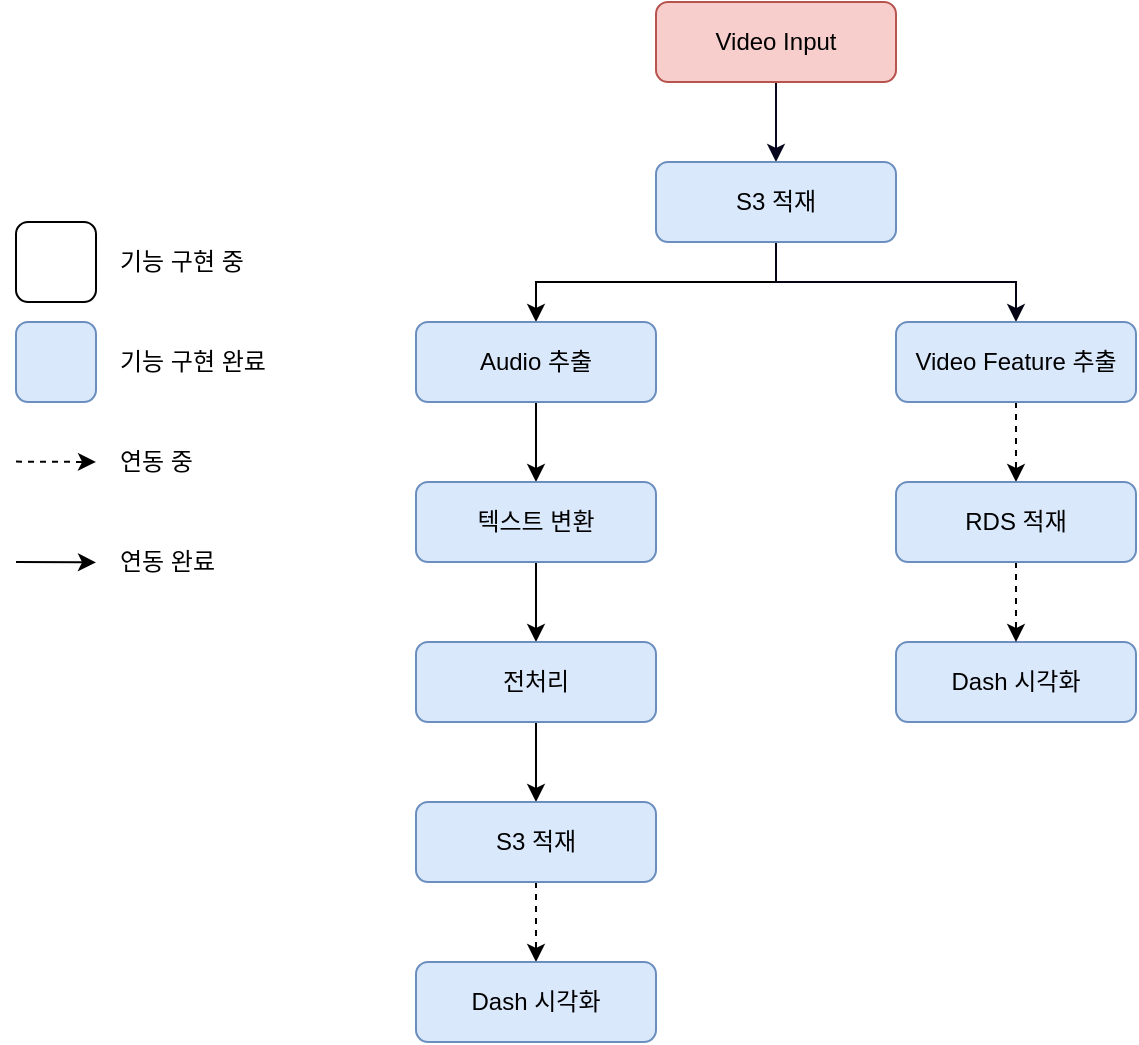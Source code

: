 <mxfile version="22.1.11" type="device">
  <diagram name="페이지-1" id="AstkWX07AASmfQ_dGRN-">
    <mxGraphModel dx="663" dy="913" grid="1" gridSize="10" guides="1" tooltips="1" connect="1" arrows="1" fold="1" page="1" pageScale="1" pageWidth="827" pageHeight="1169" math="0" shadow="0">
      <root>
        <mxCell id="0" />
        <mxCell id="1" parent="0" />
        <mxCell id="jO80IjLlvnQbrY0w_MjU-27" style="edgeStyle=orthogonalEdgeStyle;rounded=0;orthogonalLoop=1;jettySize=auto;html=1;exitX=0.5;exitY=1;exitDx=0;exitDy=0;entryX=0.5;entryY=0;entryDx=0;entryDy=0;strokeColor=#06061C;" parent="1" source="jO80IjLlvnQbrY0w_MjU-1" target="jO80IjLlvnQbrY0w_MjU-2" edge="1">
          <mxGeometry relative="1" as="geometry" />
        </mxCell>
        <mxCell id="jO80IjLlvnQbrY0w_MjU-1" value="Video Input" style="rounded=1;whiteSpace=wrap;html=1;fillColor=#f8cecc;strokeColor=#b85450;" parent="1" vertex="1">
          <mxGeometry x="384" y="325" width="120" height="40" as="geometry" />
        </mxCell>
        <mxCell id="jO80IjLlvnQbrY0w_MjU-25" style="edgeStyle=orthogonalEdgeStyle;rounded=0;orthogonalLoop=1;jettySize=auto;html=1;exitX=0.5;exitY=1;exitDx=0;exitDy=0;" parent="1" source="jO80IjLlvnQbrY0w_MjU-2" target="jO80IjLlvnQbrY0w_MjU-3" edge="1">
          <mxGeometry relative="1" as="geometry" />
        </mxCell>
        <mxCell id="jO80IjLlvnQbrY0w_MjU-26" style="edgeStyle=orthogonalEdgeStyle;rounded=0;orthogonalLoop=1;jettySize=auto;html=1;exitX=0.5;exitY=1;exitDx=0;exitDy=0;strokeColor=#040414;" parent="1" source="jO80IjLlvnQbrY0w_MjU-2" target="jO80IjLlvnQbrY0w_MjU-4" edge="1">
          <mxGeometry relative="1" as="geometry" />
        </mxCell>
        <mxCell id="jO80IjLlvnQbrY0w_MjU-2" value="S3 적재" style="rounded=1;whiteSpace=wrap;html=1;fillColor=#dae8fc;strokeColor=#6c8ebf;" parent="1" vertex="1">
          <mxGeometry x="384" y="405" width="120" height="40" as="geometry" />
        </mxCell>
        <mxCell id="jO80IjLlvnQbrY0w_MjU-24" style="edgeStyle=orthogonalEdgeStyle;rounded=0;orthogonalLoop=1;jettySize=auto;html=1;exitX=0.5;exitY=1;exitDx=0;exitDy=0;entryX=0.5;entryY=0;entryDx=0;entryDy=0;" parent="1" source="jO80IjLlvnQbrY0w_MjU-3" target="jO80IjLlvnQbrY0w_MjU-9" edge="1">
          <mxGeometry relative="1" as="geometry" />
        </mxCell>
        <mxCell id="jO80IjLlvnQbrY0w_MjU-3" value="Audio 추출" style="rounded=1;whiteSpace=wrap;html=1;fillColor=#dae8fc;strokeColor=#6c8ebf;" parent="1" vertex="1">
          <mxGeometry x="264" y="485" width="120" height="40" as="geometry" />
        </mxCell>
        <mxCell id="jO80IjLlvnQbrY0w_MjU-40" style="edgeStyle=orthogonalEdgeStyle;rounded=0;orthogonalLoop=1;jettySize=auto;html=1;entryX=0.5;entryY=0;entryDx=0;entryDy=0;dashed=1;" parent="1" source="jO80IjLlvnQbrY0w_MjU-4" target="jO80IjLlvnQbrY0w_MjU-14" edge="1">
          <mxGeometry relative="1" as="geometry" />
        </mxCell>
        <mxCell id="jO80IjLlvnQbrY0w_MjU-4" value="Video Feature 추출" style="rounded=1;whiteSpace=wrap;html=1;fillColor=#dae8fc;strokeColor=#6c8ebf;" parent="1" vertex="1">
          <mxGeometry x="504" y="485" width="120" height="40" as="geometry" />
        </mxCell>
        <mxCell id="jO80IjLlvnQbrY0w_MjU-23" style="edgeStyle=orthogonalEdgeStyle;rounded=0;orthogonalLoop=1;jettySize=auto;html=1;exitX=0.5;exitY=1;exitDx=0;exitDy=0;" parent="1" source="jO80IjLlvnQbrY0w_MjU-9" target="jO80IjLlvnQbrY0w_MjU-11" edge="1">
          <mxGeometry relative="1" as="geometry" />
        </mxCell>
        <mxCell id="jO80IjLlvnQbrY0w_MjU-9" value="텍스트 변환" style="rounded=1;whiteSpace=wrap;html=1;strokeColor=#6c8ebf;fillColor=#dae8fc;" parent="1" vertex="1">
          <mxGeometry x="264" y="565" width="120" height="40" as="geometry" />
        </mxCell>
        <mxCell id="jO80IjLlvnQbrY0w_MjU-21" style="edgeStyle=orthogonalEdgeStyle;rounded=0;orthogonalLoop=1;jettySize=auto;html=1;exitX=0.5;exitY=1;exitDx=0;exitDy=0;entryX=0.5;entryY=0;entryDx=0;entryDy=0;" parent="1" source="jO80IjLlvnQbrY0w_MjU-11" target="jO80IjLlvnQbrY0w_MjU-19" edge="1">
          <mxGeometry relative="1" as="geometry" />
        </mxCell>
        <mxCell id="jO80IjLlvnQbrY0w_MjU-11" value="전처리" style="rounded=1;whiteSpace=wrap;html=1;fillColor=#dae8fc;strokeColor=#6c8ebf;" parent="1" vertex="1">
          <mxGeometry x="264" y="645" width="120" height="40" as="geometry" />
        </mxCell>
        <mxCell id="jO80IjLlvnQbrY0w_MjU-12" value="Dash 시각화" style="rounded=1;whiteSpace=wrap;html=1;fillColor=#dae8fc;strokeColor=#6c8ebf;" parent="1" vertex="1">
          <mxGeometry x="504" y="645" width="120" height="40" as="geometry" />
        </mxCell>
        <mxCell id="jO80IjLlvnQbrY0w_MjU-41" style="edgeStyle=orthogonalEdgeStyle;rounded=0;orthogonalLoop=1;jettySize=auto;html=1;entryX=0.5;entryY=0;entryDx=0;entryDy=0;dashed=1;" parent="1" source="jO80IjLlvnQbrY0w_MjU-14" target="jO80IjLlvnQbrY0w_MjU-12" edge="1">
          <mxGeometry relative="1" as="geometry" />
        </mxCell>
        <mxCell id="jO80IjLlvnQbrY0w_MjU-14" value="RDS 적재" style="rounded=1;whiteSpace=wrap;html=1;fillColor=#dae8fc;strokeColor=#6c8ebf;" parent="1" vertex="1">
          <mxGeometry x="504" y="565" width="120" height="40" as="geometry" />
        </mxCell>
        <mxCell id="jO80IjLlvnQbrY0w_MjU-15" style="edgeStyle=orthogonalEdgeStyle;rounded=0;orthogonalLoop=1;jettySize=auto;html=1;exitX=0.5;exitY=1;exitDx=0;exitDy=0;" parent="1" source="jO80IjLlvnQbrY0w_MjU-9" target="jO80IjLlvnQbrY0w_MjU-9" edge="1">
          <mxGeometry relative="1" as="geometry" />
        </mxCell>
        <mxCell id="jO80IjLlvnQbrY0w_MjU-16" style="edgeStyle=orthogonalEdgeStyle;rounded=0;orthogonalLoop=1;jettySize=auto;html=1;exitX=0.5;exitY=1;exitDx=0;exitDy=0;" parent="1" source="jO80IjLlvnQbrY0w_MjU-2" target="jO80IjLlvnQbrY0w_MjU-2" edge="1">
          <mxGeometry relative="1" as="geometry" />
        </mxCell>
        <mxCell id="jO80IjLlvnQbrY0w_MjU-42" style="edgeStyle=orthogonalEdgeStyle;rounded=0;orthogonalLoop=1;jettySize=auto;html=1;exitX=0.5;exitY=1;exitDx=0;exitDy=0;entryX=0.5;entryY=0;entryDx=0;entryDy=0;dashed=1;" parent="1" source="jO80IjLlvnQbrY0w_MjU-19" target="jO80IjLlvnQbrY0w_MjU-20" edge="1">
          <mxGeometry relative="1" as="geometry" />
        </mxCell>
        <mxCell id="jO80IjLlvnQbrY0w_MjU-19" value="S3 적재" style="rounded=1;whiteSpace=wrap;html=1;fillColor=#dae8fc;strokeColor=#6c8ebf;" parent="1" vertex="1">
          <mxGeometry x="264" y="725" width="120" height="40" as="geometry" />
        </mxCell>
        <mxCell id="jO80IjLlvnQbrY0w_MjU-20" value="Dash 시각화" style="rounded=1;whiteSpace=wrap;html=1;fillColor=#dae8fc;strokeColor=#6c8ebf;" parent="1" vertex="1">
          <mxGeometry x="264" y="805" width="120" height="40" as="geometry" />
        </mxCell>
        <mxCell id="jO80IjLlvnQbrY0w_MjU-45" value="" style="rounded=1;whiteSpace=wrap;html=1;fillColor=#dae8fc;strokeColor=#6c8ebf;" parent="1" vertex="1">
          <mxGeometry x="64" y="485" width="40" height="40" as="geometry" />
        </mxCell>
        <mxCell id="jO80IjLlvnQbrY0w_MjU-46" value="" style="rounded=1;whiteSpace=wrap;html=1;" parent="1" vertex="1">
          <mxGeometry x="64" y="435" width="40" height="40" as="geometry" />
        </mxCell>
        <mxCell id="jO80IjLlvnQbrY0w_MjU-47" value="기능 구현 중" style="text;html=1;strokeColor=none;fillColor=none;align=left;verticalAlign=middle;whiteSpace=wrap;rounded=0;" parent="1" vertex="1">
          <mxGeometry x="114" y="440" width="80" height="30" as="geometry" />
        </mxCell>
        <mxCell id="jO80IjLlvnQbrY0w_MjU-48" value="기능 구현 완료" style="text;html=1;strokeColor=none;fillColor=none;align=left;verticalAlign=middle;whiteSpace=wrap;rounded=0;" parent="1" vertex="1">
          <mxGeometry x="114" y="490" width="90" height="30" as="geometry" />
        </mxCell>
        <mxCell id="jO80IjLlvnQbrY0w_MjU-52" value="연동 중" style="text;html=1;strokeColor=none;fillColor=none;align=left;verticalAlign=middle;whiteSpace=wrap;rounded=0;" parent="1" vertex="1">
          <mxGeometry x="114" y="540" width="60" height="30" as="geometry" />
        </mxCell>
        <mxCell id="jO80IjLlvnQbrY0w_MjU-53" value="연동 완료" style="text;html=1;strokeColor=none;fillColor=none;align=left;verticalAlign=middle;whiteSpace=wrap;rounded=0;" parent="1" vertex="1">
          <mxGeometry x="114" y="590" width="75" height="30" as="geometry" />
        </mxCell>
        <mxCell id="jO80IjLlvnQbrY0w_MjU-55" value="" style="endArrow=classic;html=1;rounded=0;" parent="1" edge="1">
          <mxGeometry width="50" height="50" relative="1" as="geometry">
            <mxPoint x="64" y="605" as="sourcePoint" />
            <mxPoint x="104" y="605.19" as="targetPoint" />
          </mxGeometry>
        </mxCell>
        <mxCell id="jO80IjLlvnQbrY0w_MjU-56" value="" style="endArrow=classic;html=1;rounded=0;dashed=1;" parent="1" edge="1">
          <mxGeometry width="50" height="50" relative="1" as="geometry">
            <mxPoint x="64" y="554.8" as="sourcePoint" />
            <mxPoint x="104" y="554.99" as="targetPoint" />
          </mxGeometry>
        </mxCell>
      </root>
    </mxGraphModel>
  </diagram>
</mxfile>
